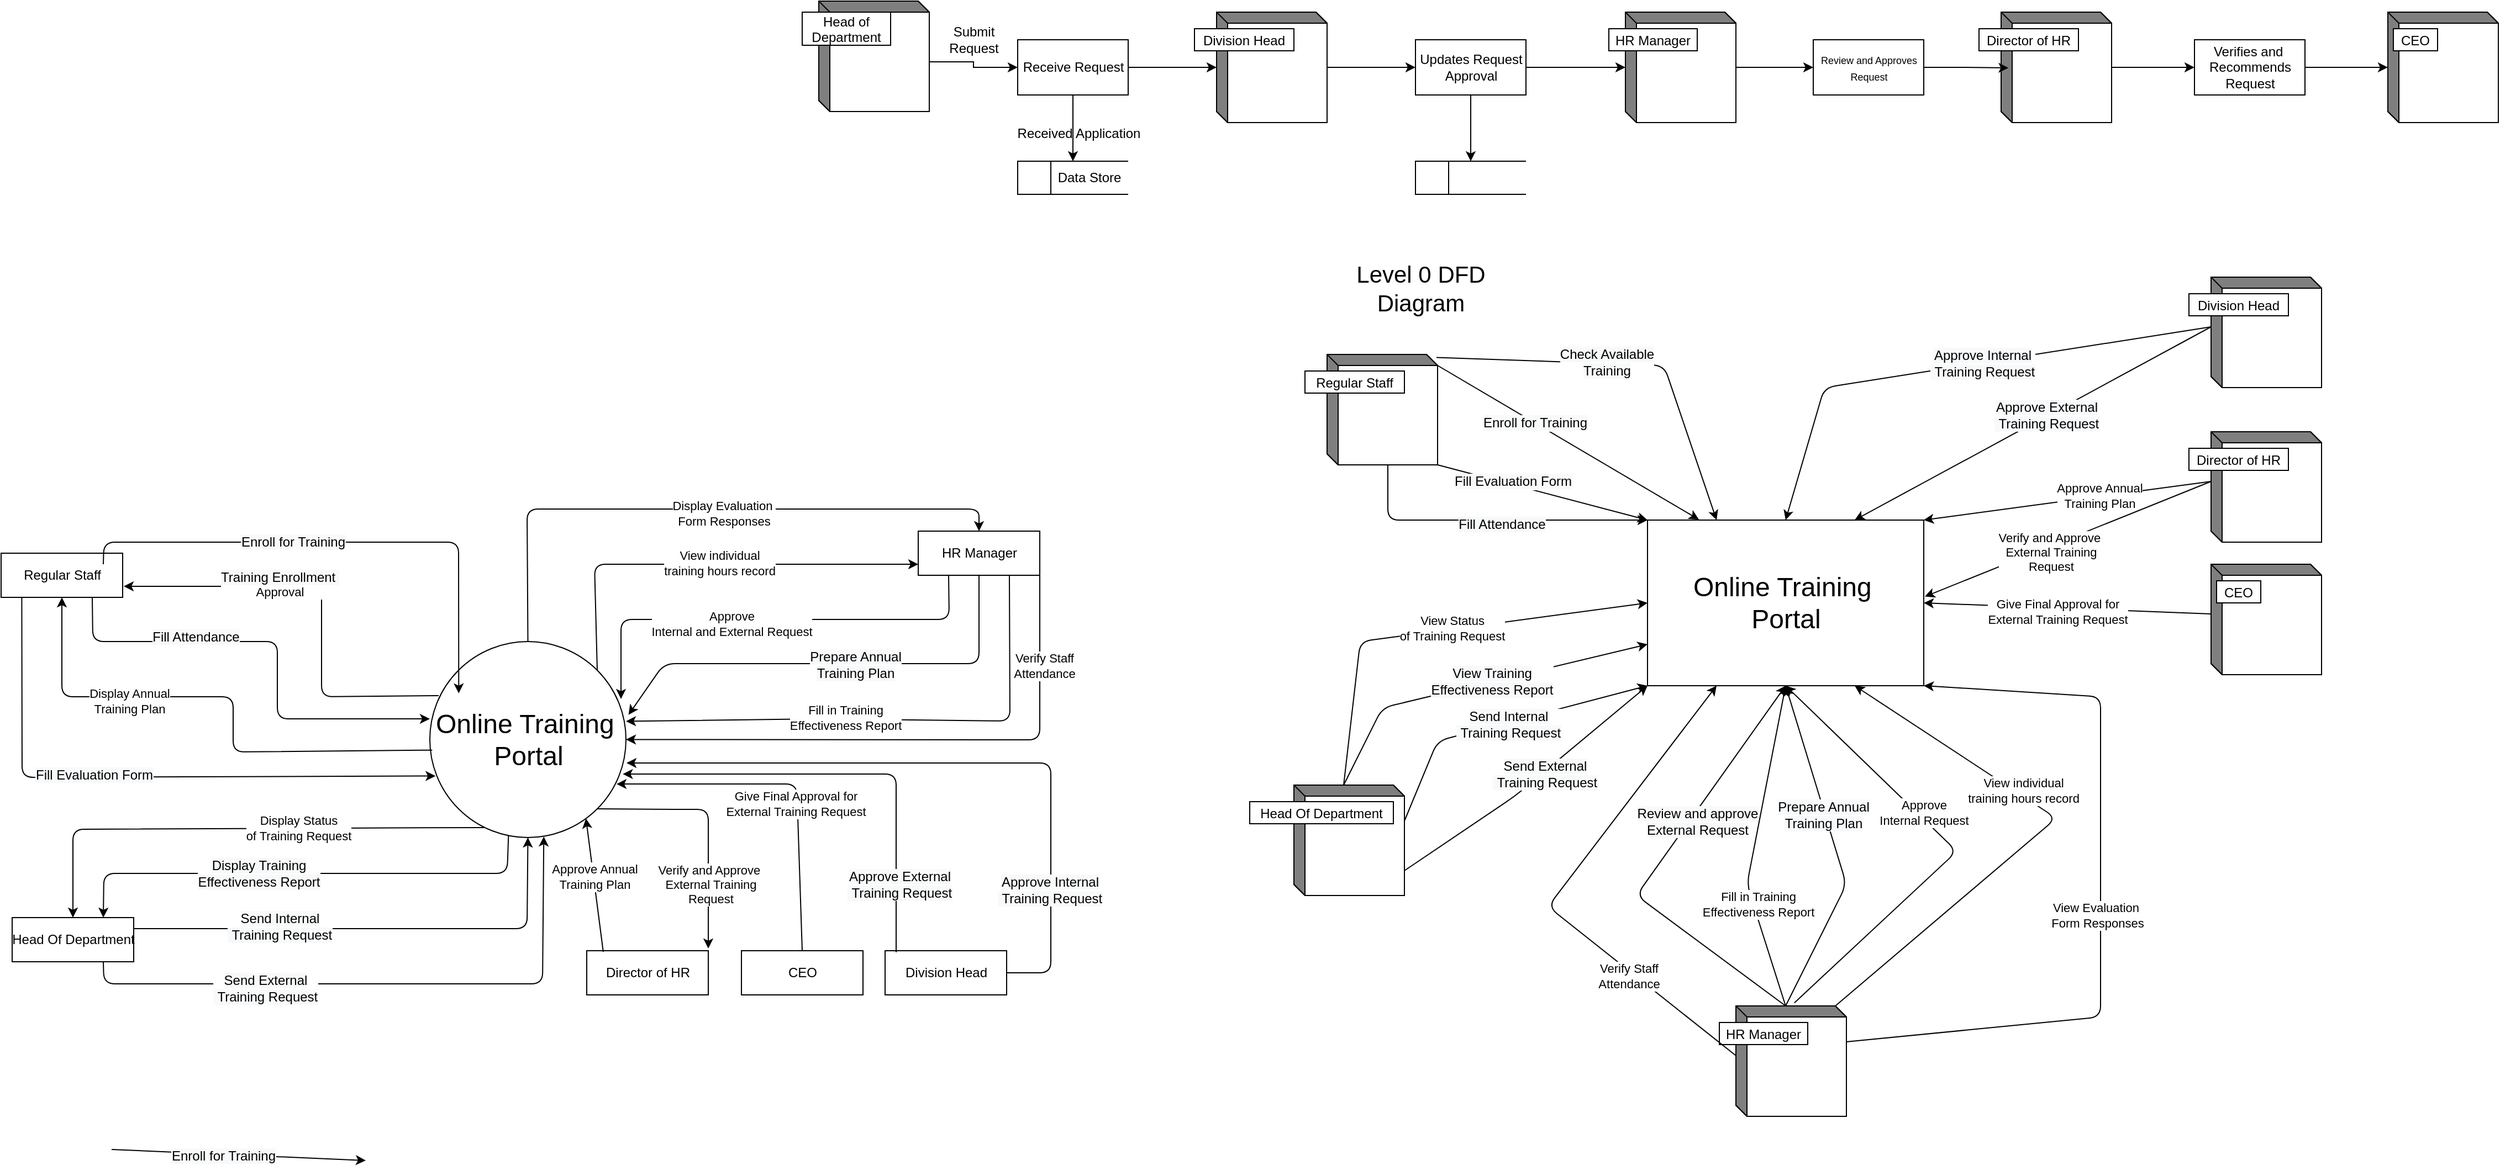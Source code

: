 <mxfile version="14.5.3" type="github">
  <diagram id="k6v7SNn6R5cbtLQKh57G" name="Page-1">
    <mxGraphModel dx="1663" dy="426" grid="1" gridSize="10" guides="1" tooltips="1" connect="1" arrows="1" fold="1" page="1" pageScale="1" pageWidth="850" pageHeight="1100" math="0" shadow="0">
      <root>
        <mxCell id="0" />
        <mxCell id="1" parent="0" />
        <mxCell id="owvocZtWML4od7lgdQ8R-1" value="" style="html=1;dashed=0;whitespace=wrap;shape=mxgraph.dfd.dataStoreID;align=left;spacingLeft=3;points=[[0,0],[0.5,0],[1,0],[0,0.5],[1,0.5],[0,1],[0.5,1],[1,1]];" parent="1" vertex="1">
          <mxGeometry x="110" y="415" width="100" height="30" as="geometry" />
        </mxCell>
        <mxCell id="owvocZtWML4od7lgdQ8R-15" style="edgeStyle=orthogonalEdgeStyle;rounded=0;orthogonalLoop=1;jettySize=auto;html=1;exitX=0;exitY=0;exitDx=100;exitDy=55;exitPerimeter=0;" parent="1" source="owvocZtWML4od7lgdQ8R-2" target="owvocZtWML4od7lgdQ8R-4" edge="1">
          <mxGeometry relative="1" as="geometry" />
        </mxCell>
        <mxCell id="owvocZtWML4od7lgdQ8R-2" value="" style="html=1;dashed=0;whitespace=wrap;shape=mxgraph.dfd.externalEntity" parent="1" vertex="1">
          <mxGeometry x="-70" y="270" width="100" height="100" as="geometry" />
        </mxCell>
        <mxCell id="owvocZtWML4od7lgdQ8R-3" value="Head of &#xa;Department" style="autosize=1;part=1;resizable=0;strokeColor=inherit;fillColor=inherit;gradientColor=inherit;" parent="owvocZtWML4od7lgdQ8R-2" vertex="1">
          <mxGeometry width="80" height="30" relative="1" as="geometry">
            <mxPoint x="-15" y="10" as="offset" />
          </mxGeometry>
        </mxCell>
        <mxCell id="owvocZtWML4od7lgdQ8R-16" style="edgeStyle=orthogonalEdgeStyle;rounded=0;orthogonalLoop=1;jettySize=auto;html=1;" parent="1" source="owvocZtWML4od7lgdQ8R-4" target="owvocZtWML4od7lgdQ8R-5" edge="1">
          <mxGeometry relative="1" as="geometry" />
        </mxCell>
        <mxCell id="owvocZtWML4od7lgdQ8R-27" style="edgeStyle=orthogonalEdgeStyle;rounded=0;orthogonalLoop=1;jettySize=auto;html=1;entryX=0.5;entryY=0;entryDx=0;entryDy=0;" parent="1" source="owvocZtWML4od7lgdQ8R-4" target="owvocZtWML4od7lgdQ8R-1" edge="1">
          <mxGeometry relative="1" as="geometry" />
        </mxCell>
        <mxCell id="owvocZtWML4od7lgdQ8R-4" value="Receive Request" style="html=1;dashed=0;whitespace=wrap;" parent="1" vertex="1">
          <mxGeometry x="110" y="305" width="100" height="50" as="geometry" />
        </mxCell>
        <mxCell id="owvocZtWML4od7lgdQ8R-18" style="edgeStyle=orthogonalEdgeStyle;rounded=0;orthogonalLoop=1;jettySize=auto;html=1;entryX=0;entryY=0.5;entryDx=0;entryDy=0;" parent="1" source="owvocZtWML4od7lgdQ8R-5" target="owvocZtWML4od7lgdQ8R-13" edge="1">
          <mxGeometry relative="1" as="geometry" />
        </mxCell>
        <mxCell id="owvocZtWML4od7lgdQ8R-5" value="" style="html=1;dashed=0;whitespace=wrap;shape=mxgraph.dfd.externalEntity" parent="1" vertex="1">
          <mxGeometry x="290" y="280" width="100" height="100" as="geometry" />
        </mxCell>
        <mxCell id="owvocZtWML4od7lgdQ8R-6" value="Division Head" style="autosize=1;part=1;resizable=0;strokeColor=inherit;fillColor=inherit;gradientColor=inherit;" parent="owvocZtWML4od7lgdQ8R-5" vertex="1">
          <mxGeometry width="90" height="20" relative="1" as="geometry">
            <mxPoint x="-20" y="15" as="offset" />
          </mxGeometry>
        </mxCell>
        <mxCell id="owvocZtWML4od7lgdQ8R-20" style="edgeStyle=orthogonalEdgeStyle;rounded=0;orthogonalLoop=1;jettySize=auto;html=1;entryX=0;entryY=0.5;entryDx=0;entryDy=0;" parent="1" source="owvocZtWML4od7lgdQ8R-7" target="owvocZtWML4od7lgdQ8R-14" edge="1">
          <mxGeometry relative="1" as="geometry" />
        </mxCell>
        <mxCell id="owvocZtWML4od7lgdQ8R-7" value="" style="html=1;dashed=0;whitespace=wrap;shape=mxgraph.dfd.externalEntity" parent="1" vertex="1">
          <mxGeometry x="660" y="280" width="100" height="100" as="geometry" />
        </mxCell>
        <mxCell id="owvocZtWML4od7lgdQ8R-8" value="HR Manager" style="autosize=1;part=1;resizable=0;strokeColor=inherit;fillColor=inherit;gradientColor=inherit;" parent="owvocZtWML4od7lgdQ8R-7" vertex="1">
          <mxGeometry width="80" height="20" relative="1" as="geometry">
            <mxPoint x="-15" y="15" as="offset" />
          </mxGeometry>
        </mxCell>
        <mxCell id="owvocZtWML4od7lgdQ8R-24" style="edgeStyle=orthogonalEdgeStyle;rounded=0;orthogonalLoop=1;jettySize=auto;html=1;entryX=0;entryY=0.5;entryDx=0;entryDy=0;" parent="1" source="owvocZtWML4od7lgdQ8R-9" target="owvocZtWML4od7lgdQ8R-23" edge="1">
          <mxGeometry relative="1" as="geometry" />
        </mxCell>
        <mxCell id="owvocZtWML4od7lgdQ8R-9" value="" style="html=1;dashed=0;whitespace=wrap;shape=mxgraph.dfd.externalEntity" parent="1" vertex="1">
          <mxGeometry x="1000" y="280" width="100" height="100" as="geometry" />
        </mxCell>
        <mxCell id="owvocZtWML4od7lgdQ8R-10" value="Director of HR" style="autosize=1;part=1;resizable=0;strokeColor=inherit;fillColor=inherit;gradientColor=inherit;" parent="owvocZtWML4od7lgdQ8R-9" vertex="1">
          <mxGeometry width="90" height="20" relative="1" as="geometry">
            <mxPoint x="-20" y="15" as="offset" />
          </mxGeometry>
        </mxCell>
        <mxCell id="owvocZtWML4od7lgdQ8R-11" value="" style="html=1;dashed=0;whitespace=wrap;shape=mxgraph.dfd.externalEntity" parent="1" vertex="1">
          <mxGeometry x="1350" y="280" width="100" height="100" as="geometry" />
        </mxCell>
        <mxCell id="owvocZtWML4od7lgdQ8R-12" value="CEO" style="autosize=1;part=1;resizable=0;strokeColor=inherit;fillColor=inherit;gradientColor=inherit;" parent="owvocZtWML4od7lgdQ8R-11" vertex="1">
          <mxGeometry width="40" height="20" relative="1" as="geometry">
            <mxPoint x="5" y="15" as="offset" />
          </mxGeometry>
        </mxCell>
        <mxCell id="owvocZtWML4od7lgdQ8R-19" style="edgeStyle=orthogonalEdgeStyle;rounded=0;orthogonalLoop=1;jettySize=auto;html=1;" parent="1" source="owvocZtWML4od7lgdQ8R-13" target="owvocZtWML4od7lgdQ8R-7" edge="1">
          <mxGeometry relative="1" as="geometry" />
        </mxCell>
        <mxCell id="owvocZtWML4od7lgdQ8R-29" style="edgeStyle=orthogonalEdgeStyle;rounded=0;orthogonalLoop=1;jettySize=auto;html=1;entryX=0.5;entryY=0;entryDx=0;entryDy=0;" parent="1" source="owvocZtWML4od7lgdQ8R-13" target="owvocZtWML4od7lgdQ8R-28" edge="1">
          <mxGeometry relative="1" as="geometry" />
        </mxCell>
        <mxCell id="owvocZtWML4od7lgdQ8R-13" value="Updates Request &lt;br&gt;Approval" style="html=1;dashed=0;whitespace=wrap;" parent="1" vertex="1">
          <mxGeometry x="470" y="305" width="100" height="50" as="geometry" />
        </mxCell>
        <mxCell id="owvocZtWML4od7lgdQ8R-21" style="edgeStyle=orthogonalEdgeStyle;rounded=0;orthogonalLoop=1;jettySize=auto;html=1;entryX=0.067;entryY=0.505;entryDx=0;entryDy=0;entryPerimeter=0;" parent="1" source="owvocZtWML4od7lgdQ8R-14" target="owvocZtWML4od7lgdQ8R-9" edge="1">
          <mxGeometry relative="1" as="geometry" />
        </mxCell>
        <mxCell id="owvocZtWML4od7lgdQ8R-14" value="&lt;font style=&quot;font-size: 9px&quot;&gt;Review and Approves&lt;br&gt;Request&lt;/font&gt;" style="html=1;dashed=0;whitespace=wrap;" parent="1" vertex="1">
          <mxGeometry x="830" y="305" width="100" height="50" as="geometry" />
        </mxCell>
        <mxCell id="owvocZtWML4od7lgdQ8R-17" value="Submit&lt;br&gt;Request" style="text;html=1;align=center;verticalAlign=middle;resizable=0;points=[];autosize=1;" parent="1" vertex="1">
          <mxGeometry x="40" y="290" width="60" height="30" as="geometry" />
        </mxCell>
        <mxCell id="owvocZtWML4od7lgdQ8R-25" style="edgeStyle=orthogonalEdgeStyle;rounded=0;orthogonalLoop=1;jettySize=auto;html=1;" parent="1" source="owvocZtWML4od7lgdQ8R-23" target="owvocZtWML4od7lgdQ8R-11" edge="1">
          <mxGeometry relative="1" as="geometry" />
        </mxCell>
        <mxCell id="owvocZtWML4od7lgdQ8R-23" value="Verifies and&amp;nbsp;&lt;br&gt;Recommends&lt;br&gt;Request" style="html=1;dashed=0;whitespace=wrap;" parent="1" vertex="1">
          <mxGeometry x="1175" y="305" width="100" height="50" as="geometry" />
        </mxCell>
        <mxCell id="owvocZtWML4od7lgdQ8R-26" value="Data Store" style="text;html=1;strokeColor=none;fillColor=none;align=center;verticalAlign=middle;whiteSpace=wrap;rounded=0;" parent="1" vertex="1">
          <mxGeometry x="140" y="420" width="70" height="20" as="geometry" />
        </mxCell>
        <mxCell id="owvocZtWML4od7lgdQ8R-28" value="" style="html=1;dashed=0;whitespace=wrap;shape=mxgraph.dfd.dataStoreID;align=left;spacingLeft=3;points=[[0,0],[0.5,0],[1,0],[0,0.5],[1,0.5],[0,1],[0.5,1],[1,1]];" parent="1" vertex="1">
          <mxGeometry x="470" y="415" width="100" height="30" as="geometry" />
        </mxCell>
        <mxCell id="owvocZtWML4od7lgdQ8R-30" value="Received Application" style="text;html=1;align=center;verticalAlign=middle;resizable=0;points=[];autosize=1;" parent="1" vertex="1">
          <mxGeometry x="100" y="380" width="130" height="20" as="geometry" />
        </mxCell>
        <mxCell id="owvocZtWML4od7lgdQ8R-31" value="" style="html=1;dashed=0;whitespace=wrap;shape=mxgraph.dfd.externalEntity" parent="1" vertex="1">
          <mxGeometry x="390" y="590" width="100" height="100" as="geometry" />
        </mxCell>
        <mxCell id="owvocZtWML4od7lgdQ8R-32" value="Regular Staff" style="autosize=1;part=1;resizable=0;strokeColor=inherit;fillColor=inherit;gradientColor=inherit;" parent="owvocZtWML4od7lgdQ8R-31" vertex="1">
          <mxGeometry width="90" height="20" relative="1" as="geometry">
            <mxPoint x="-20" y="15" as="offset" />
          </mxGeometry>
        </mxCell>
        <mxCell id="owvocZtWML4od7lgdQ8R-33" value="&lt;font style=&quot;font-size: 24px&quot;&gt;Online Training&amp;nbsp;&lt;br&gt;Portal&lt;/font&gt;" style="html=1;dashed=0;whitespace=wrap;" parent="1" vertex="1">
          <mxGeometry x="680" y="740" width="250" height="150" as="geometry" />
        </mxCell>
        <mxCell id="owvocZtWML4od7lgdQ8R-34" value="" style="html=1;dashed=0;whitespace=wrap;shape=mxgraph.dfd.externalEntity" parent="1" vertex="1">
          <mxGeometry x="760" y="1180" width="100" height="100" as="geometry" />
        </mxCell>
        <mxCell id="owvocZtWML4od7lgdQ8R-35" value="HR Manager" style="autosize=1;part=1;resizable=0;strokeColor=inherit;fillColor=inherit;gradientColor=inherit;" parent="owvocZtWML4od7lgdQ8R-34" vertex="1">
          <mxGeometry width="80" height="20" relative="1" as="geometry">
            <mxPoint x="-15" y="15" as="offset" />
          </mxGeometry>
        </mxCell>
        <mxCell id="owvocZtWML4od7lgdQ8R-36" value="" style="html=1;dashed=0;whitespace=wrap;shape=mxgraph.dfd.externalEntity" parent="1" vertex="1">
          <mxGeometry x="360" y="980" width="100" height="100" as="geometry" />
        </mxCell>
        <mxCell id="owvocZtWML4od7lgdQ8R-37" value="Head Of Department" style="autosize=1;part=1;resizable=0;strokeColor=inherit;fillColor=inherit;gradientColor=inherit;" parent="owvocZtWML4od7lgdQ8R-36" vertex="1">
          <mxGeometry width="130" height="20" relative="1" as="geometry">
            <mxPoint x="-40" y="15" as="offset" />
          </mxGeometry>
        </mxCell>
        <mxCell id="owvocZtWML4od7lgdQ8R-38" value="" style="html=1;dashed=0;whitespace=wrap;shape=mxgraph.dfd.externalEntity" parent="1" vertex="1">
          <mxGeometry x="1190" y="520" width="100" height="100" as="geometry" />
        </mxCell>
        <mxCell id="owvocZtWML4od7lgdQ8R-39" value="Division Head" style="autosize=1;part=1;resizable=0;strokeColor=inherit;fillColor=inherit;gradientColor=inherit;" parent="owvocZtWML4od7lgdQ8R-38" vertex="1">
          <mxGeometry width="90" height="20" relative="1" as="geometry">
            <mxPoint x="-20" y="15" as="offset" />
          </mxGeometry>
        </mxCell>
        <mxCell id="owvocZtWML4od7lgdQ8R-41" value="" style="html=1;dashed=0;whitespace=wrap;shape=mxgraph.dfd.externalEntity" parent="1" vertex="1">
          <mxGeometry x="1190" y="660" width="100" height="100" as="geometry" />
        </mxCell>
        <mxCell id="owvocZtWML4od7lgdQ8R-42" value="Director of HR" style="autosize=1;part=1;resizable=0;strokeColor=inherit;fillColor=inherit;gradientColor=inherit;" parent="owvocZtWML4od7lgdQ8R-41" vertex="1">
          <mxGeometry width="90" height="20" relative="1" as="geometry">
            <mxPoint x="-20" y="15" as="offset" />
          </mxGeometry>
        </mxCell>
        <mxCell id="owvocZtWML4od7lgdQ8R-43" value="" style="html=1;dashed=0;whitespace=wrap;shape=mxgraph.dfd.externalEntity" parent="1" vertex="1">
          <mxGeometry x="1190" y="780" width="100" height="100" as="geometry" />
        </mxCell>
        <mxCell id="owvocZtWML4od7lgdQ8R-44" value="CEO" style="autosize=1;part=1;resizable=0;strokeColor=inherit;fillColor=inherit;gradientColor=inherit;" parent="owvocZtWML4od7lgdQ8R-43" vertex="1">
          <mxGeometry width="40" height="20" relative="1" as="geometry">
            <mxPoint x="5" y="15" as="offset" />
          </mxGeometry>
        </mxCell>
        <mxCell id="owvocZtWML4od7lgdQ8R-48" value="" style="endArrow=classic;html=1;exitX=0;exitY=0;exitDx=100;exitDy=10;exitPerimeter=0;entryX=0.186;entryY=-0.003;entryDx=0;entryDy=0;entryPerimeter=0;" parent="1" source="owvocZtWML4od7lgdQ8R-31" target="owvocZtWML4od7lgdQ8R-33" edge="1">
          <mxGeometry width="50" height="50" relative="1" as="geometry">
            <mxPoint x="590" y="710" as="sourcePoint" />
            <mxPoint x="640" y="660" as="targetPoint" />
          </mxGeometry>
        </mxCell>
        <mxCell id="owvocZtWML4od7lgdQ8R-118" value="&lt;span style=&quot;font-size: 12px ; background-color: rgb(248 , 249 , 250)&quot;&gt;Enroll for Training&lt;/span&gt;" style="edgeLabel;html=1;align=center;verticalAlign=middle;resizable=0;points=[];" parent="owvocZtWML4od7lgdQ8R-48" vertex="1" connectable="0">
          <mxGeometry x="-0.256" relative="1" as="geometry">
            <mxPoint as="offset" />
          </mxGeometry>
        </mxCell>
        <mxCell id="owvocZtWML4od7lgdQ8R-49" value="" style="endArrow=classic;html=1;entryX=0;entryY=0;entryDx=0;entryDy=0;exitX=1;exitY=1;exitDx=0;exitDy=0;exitPerimeter=0;" parent="1" source="owvocZtWML4od7lgdQ8R-31" target="owvocZtWML4od7lgdQ8R-33" edge="1">
          <mxGeometry width="50" height="50" relative="1" as="geometry">
            <mxPoint x="490" y="680" as="sourcePoint" />
            <mxPoint x="610" y="800" as="targetPoint" />
          </mxGeometry>
        </mxCell>
        <mxCell id="owvocZtWML4od7lgdQ8R-119" value="&lt;span style=&quot;font-size: 12px ; background-color: rgb(248 , 249 , 250)&quot;&gt;Fill Evaluation Form&lt;/span&gt;" style="edgeLabel;html=1;align=center;verticalAlign=middle;resizable=0;points=[];" parent="owvocZtWML4od7lgdQ8R-49" vertex="1" connectable="0">
          <mxGeometry x="-0.292" y="3" relative="1" as="geometry">
            <mxPoint as="offset" />
          </mxGeometry>
        </mxCell>
        <mxCell id="owvocZtWML4od7lgdQ8R-50" value="" style="endArrow=classic;html=1;exitX=0.99;exitY=0.027;exitDx=0;exitDy=0;exitPerimeter=0;entryX=0.25;entryY=0;entryDx=0;entryDy=0;" parent="1" source="owvocZtWML4od7lgdQ8R-31" target="owvocZtWML4od7lgdQ8R-33" edge="1">
          <mxGeometry width="50" height="50" relative="1" as="geometry">
            <mxPoint x="730" y="670" as="sourcePoint" />
            <mxPoint x="780" y="620" as="targetPoint" />
            <Array as="points">
              <mxPoint x="695" y="600" />
            </Array>
          </mxGeometry>
        </mxCell>
        <mxCell id="owvocZtWML4od7lgdQ8R-117" value="&lt;span style=&quot;font-size: 12px ; background-color: rgb(248 , 249 , 250)&quot;&gt;Check Available &lt;br&gt;Training&lt;/span&gt;" style="edgeLabel;html=1;align=center;verticalAlign=middle;resizable=0;points=[];" parent="owvocZtWML4od7lgdQ8R-50" vertex="1" connectable="0">
          <mxGeometry x="-0.13" y="1" relative="1" as="geometry">
            <mxPoint as="offset" />
          </mxGeometry>
        </mxCell>
        <mxCell id="owvocZtWML4od7lgdQ8R-56" value="" style="endArrow=classic;html=1;exitX=0;exitY=0;exitDx=55;exitDy=100;exitPerimeter=0;entryX=0;entryY=0;entryDx=0;entryDy=0;" parent="1" source="owvocZtWML4od7lgdQ8R-31" target="owvocZtWML4od7lgdQ8R-33" edge="1">
          <mxGeometry width="50" height="50" relative="1" as="geometry">
            <mxPoint x="530" y="770" as="sourcePoint" />
            <mxPoint x="580" y="720" as="targetPoint" />
            <Array as="points">
              <mxPoint x="445" y="740" />
            </Array>
          </mxGeometry>
        </mxCell>
        <mxCell id="owvocZtWML4od7lgdQ8R-120" value="&lt;span style=&quot;font-size: 12px ; background-color: rgb(248 , 249 , 250)&quot;&gt;Fill Attendance&lt;/span&gt;" style="edgeLabel;html=1;align=center;verticalAlign=middle;resizable=0;points=[];" parent="owvocZtWML4od7lgdQ8R-56" vertex="1" connectable="0">
          <mxGeometry x="0.074" y="-4" relative="1" as="geometry">
            <mxPoint as="offset" />
          </mxGeometry>
        </mxCell>
        <mxCell id="owvocZtWML4od7lgdQ8R-63" value="" style="endArrow=classic;html=1;exitX=0;exitY=0;exitDx=100;exitDy=32.5;exitPerimeter=0;entryX=0;entryY=1;entryDx=0;entryDy=0;" parent="1" source="owvocZtWML4od7lgdQ8R-36" target="owvocZtWML4od7lgdQ8R-33" edge="1">
          <mxGeometry width="50" height="50" relative="1" as="geometry">
            <mxPoint x="510" y="850" as="sourcePoint" />
            <mxPoint x="560" y="800" as="targetPoint" />
            <Array as="points">
              <mxPoint x="490" y="940" />
            </Array>
          </mxGeometry>
        </mxCell>
        <mxCell id="owvocZtWML4od7lgdQ8R-113" value="&lt;font style=&quot;font-size: 12px&quot;&gt;&lt;span style=&quot;background-color: rgb(248 , 249 , 250)&quot;&gt;Send Internal&lt;/span&gt;&lt;br style=&quot;background-color: rgb(248 , 249 , 250)&quot;&gt;&lt;span style=&quot;background-color: rgb(248 , 249 , 250)&quot;&gt;&amp;nbsp;Training Request&lt;/span&gt;&lt;/font&gt;" style="edgeLabel;html=1;align=center;verticalAlign=middle;resizable=0;points=[];" parent="owvocZtWML4od7lgdQ8R-63" vertex="1" connectable="0">
          <mxGeometry x="0.045" y="-1" relative="1" as="geometry">
            <mxPoint x="1" as="offset" />
          </mxGeometry>
        </mxCell>
        <mxCell id="owvocZtWML4od7lgdQ8R-64" value="" style="endArrow=classic;html=1;exitX=0;exitY=0;exitDx=100;exitDy=77.5;exitPerimeter=0;entryX=0;entryY=1;entryDx=0;entryDy=0;" parent="1" source="owvocZtWML4od7lgdQ8R-36" target="owvocZtWML4od7lgdQ8R-33" edge="1">
          <mxGeometry width="50" height="50" relative="1" as="geometry">
            <mxPoint x="550" y="910" as="sourcePoint" />
            <mxPoint x="600" y="860" as="targetPoint" />
            <Array as="points">
              <mxPoint x="560" y="990" />
            </Array>
          </mxGeometry>
        </mxCell>
        <mxCell id="owvocZtWML4od7lgdQ8R-114" value="&lt;span style=&quot;font-size: 12px ; background-color: rgb(248 , 249 , 250)&quot;&gt;Send External&lt;/span&gt;&lt;br style=&quot;font-size: 12px ; background-color: rgb(248 , 249 , 250)&quot;&gt;&lt;span style=&quot;font-size: 12px ; background-color: rgb(248 , 249 , 250)&quot;&gt;&amp;nbsp;Training Request&lt;/span&gt;" style="edgeLabel;html=1;align=center;verticalAlign=middle;resizable=0;points=[];" parent="owvocZtWML4od7lgdQ8R-64" vertex="1" connectable="0">
          <mxGeometry x="0.118" y="-1" relative="1" as="geometry">
            <mxPoint y="1" as="offset" />
          </mxGeometry>
        </mxCell>
        <mxCell id="owvocZtWML4od7lgdQ8R-70" value="" style="endArrow=classic;html=1;entryX=1;entryY=0.5;entryDx=0;entryDy=0;exitX=0;exitY=0;exitDx=0;exitDy=45;exitPerimeter=0;" parent="1" source="owvocZtWML4od7lgdQ8R-43" target="owvocZtWML4od7lgdQ8R-33" edge="1">
          <mxGeometry width="50" height="50" relative="1" as="geometry">
            <mxPoint x="1070" y="1060" as="sourcePoint" />
            <mxPoint x="1120" y="1010" as="targetPoint" />
          </mxGeometry>
        </mxCell>
        <mxCell id="owvocZtWML4od7lgdQ8R-84" value="Give Final Approval for &lt;br&gt;External Training Request" style="edgeLabel;html=1;align=center;verticalAlign=middle;resizable=0;points=[];" parent="owvocZtWML4od7lgdQ8R-70" vertex="1" connectable="0">
          <mxGeometry x="0.073" y="3" relative="1" as="geometry">
            <mxPoint as="offset" />
          </mxGeometry>
        </mxCell>
        <mxCell id="owvocZtWML4od7lgdQ8R-85" value="" style="endArrow=classic;html=1;entryX=1;entryY=0;entryDx=0;entryDy=0;exitX=0;exitY=0;exitDx=0;exitDy=45;exitPerimeter=0;" parent="1" source="owvocZtWML4od7lgdQ8R-41" target="owvocZtWML4od7lgdQ8R-33" edge="1">
          <mxGeometry width="50" height="50" relative="1" as="geometry">
            <mxPoint x="1090" y="860" as="sourcePoint" />
            <mxPoint x="1140" y="810" as="targetPoint" />
          </mxGeometry>
        </mxCell>
        <mxCell id="owvocZtWML4od7lgdQ8R-88" value="Approve Annual &lt;br&gt;Training Plan" style="edgeLabel;html=1;align=center;verticalAlign=middle;resizable=0;points=[];" parent="owvocZtWML4od7lgdQ8R-85" vertex="1" connectable="0">
          <mxGeometry x="-0.224" y="-1" relative="1" as="geometry">
            <mxPoint as="offset" />
          </mxGeometry>
        </mxCell>
        <mxCell id="owvocZtWML4od7lgdQ8R-92" value="" style="endArrow=classic;html=1;entryX=1.004;entryY=0.462;entryDx=0;entryDy=0;exitX=0;exitY=0;exitDx=0;exitDy=45;exitPerimeter=0;entryPerimeter=0;" parent="1" source="owvocZtWML4od7lgdQ8R-41" target="owvocZtWML4od7lgdQ8R-33" edge="1">
          <mxGeometry width="50" height="50" relative="1" as="geometry">
            <mxPoint x="1080" y="895" as="sourcePoint" />
            <mxPoint x="1130" y="845" as="targetPoint" />
          </mxGeometry>
        </mxCell>
        <mxCell id="owvocZtWML4od7lgdQ8R-93" value="Verify and Approve&amp;nbsp;&lt;br&gt;External Training&lt;br&gt;Request" style="edgeLabel;html=1;align=center;verticalAlign=middle;resizable=0;points=[];" parent="owvocZtWML4od7lgdQ8R-92" vertex="1" connectable="0">
          <mxGeometry x="0.125" y="5" relative="1" as="geometry">
            <mxPoint x="-1" as="offset" />
          </mxGeometry>
        </mxCell>
        <mxCell id="owvocZtWML4od7lgdQ8R-94" value="" style="endArrow=classic;html=1;entryX=0.75;entryY=1;entryDx=0;entryDy=0;exitX=0;exitY=0;exitDx=90;exitDy=0;exitPerimeter=0;" parent="1" source="owvocZtWML4od7lgdQ8R-34" target="owvocZtWML4od7lgdQ8R-33" edge="1">
          <mxGeometry width="50" height="50" relative="1" as="geometry">
            <mxPoint x="1079" y="1392.857" as="sourcePoint" />
            <mxPoint x="1130" y="1080" as="targetPoint" />
            <Array as="points">
              <mxPoint x="1050" y="1010" />
            </Array>
          </mxGeometry>
        </mxCell>
        <mxCell id="owvocZtWML4od7lgdQ8R-95" value="View individual &lt;br&gt;training hours record" style="edgeLabel;html=1;align=center;verticalAlign=middle;resizable=0;points=[];" parent="owvocZtWML4od7lgdQ8R-94" vertex="1" connectable="0">
          <mxGeometry x="0.253" y="-4" relative="1" as="geometry">
            <mxPoint as="offset" />
          </mxGeometry>
        </mxCell>
        <mxCell id="owvocZtWML4od7lgdQ8R-97" value="" style="endArrow=classic;html=1;exitX=0;exitY=0;exitDx=45;exitDy=0;exitPerimeter=0;entryX=0.5;entryY=1;entryDx=0;entryDy=0;" parent="1" source="owvocZtWML4od7lgdQ8R-34" target="owvocZtWML4od7lgdQ8R-33" edge="1">
          <mxGeometry width="50" height="50" relative="1" as="geometry">
            <mxPoint x="290" y="1200" as="sourcePoint" />
            <mxPoint x="341" y="980" as="targetPoint" />
            <Array as="points">
              <mxPoint x="670" y="1080" />
            </Array>
          </mxGeometry>
        </mxCell>
        <mxCell id="owvocZtWML4od7lgdQ8R-98" value="&lt;span style=&quot;font-size: 12px ; background-color: rgb(248 , 249 , 250)&quot;&gt;Review and approve &lt;br&gt;External Request&lt;/span&gt;" style="edgeLabel;html=1;align=center;verticalAlign=middle;resizable=0;points=[];" parent="owvocZtWML4od7lgdQ8R-97" vertex="1" connectable="0">
          <mxGeometry x="0.27" y="-6" relative="1" as="geometry">
            <mxPoint as="offset" />
          </mxGeometry>
        </mxCell>
        <mxCell id="owvocZtWML4od7lgdQ8R-99" value="" style="endArrow=classic;html=1;exitX=0.529;exitY=-0.028;exitDx=0;exitDy=0;exitPerimeter=0;entryX=0.5;entryY=1;entryDx=0;entryDy=0;" parent="1" source="owvocZtWML4od7lgdQ8R-34" target="owvocZtWML4od7lgdQ8R-33" edge="1">
          <mxGeometry width="50" height="50" relative="1" as="geometry">
            <mxPoint x="700" y="1140" as="sourcePoint" />
            <mxPoint x="751" y="970" as="targetPoint" />
            <Array as="points">
              <mxPoint x="960" y="1040" />
            </Array>
          </mxGeometry>
        </mxCell>
        <mxCell id="owvocZtWML4od7lgdQ8R-100" value="Approve &lt;br&gt;Internal Request" style="edgeLabel;html=1;align=center;verticalAlign=middle;resizable=0;points=[];" parent="owvocZtWML4od7lgdQ8R-99" vertex="1" connectable="0">
          <mxGeometry x="0.187" y="-4" relative="1" as="geometry">
            <mxPoint as="offset" />
          </mxGeometry>
        </mxCell>
        <mxCell id="owvocZtWML4od7lgdQ8R-101" value="" style="endArrow=classic;html=1;exitX=0;exitY=0;exitDx=45;exitDy=0;exitPerimeter=0;entryX=0.5;entryY=1;entryDx=0;entryDy=0;" parent="1" source="owvocZtWML4od7lgdQ8R-34" target="owvocZtWML4od7lgdQ8R-33" edge="1">
          <mxGeometry width="50" height="50" relative="1" as="geometry">
            <mxPoint x="550" y="1150" as="sourcePoint" />
            <mxPoint x="610" y="970" as="targetPoint" />
            <Array as="points">
              <mxPoint x="860" y="1070" />
            </Array>
          </mxGeometry>
        </mxCell>
        <mxCell id="owvocZtWML4od7lgdQ8R-102" value="&lt;span style=&quot;font-size: 12px ; background-color: rgb(248 , 249 , 250)&quot;&gt;Prepare Annual &lt;br&gt;Training Plan&lt;/span&gt;" style="edgeLabel;html=1;align=center;verticalAlign=middle;resizable=0;points=[];" parent="owvocZtWML4od7lgdQ8R-101" vertex="1" connectable="0">
          <mxGeometry x="0.223" y="2" relative="1" as="geometry">
            <mxPoint y="1" as="offset" />
          </mxGeometry>
        </mxCell>
        <mxCell id="owvocZtWML4od7lgdQ8R-103" value="" style="endArrow=classic;html=1;exitX=0;exitY=0;exitDx=45;exitDy=0;exitPerimeter=0;entryX=0.5;entryY=1;entryDx=0;entryDy=0;" parent="1" source="owvocZtWML4od7lgdQ8R-34" target="owvocZtWML4od7lgdQ8R-33" edge="1">
          <mxGeometry width="50" height="50" relative="1" as="geometry">
            <mxPoint x="490" y="1060" as="sourcePoint" />
            <mxPoint x="420" y="950" as="targetPoint" />
            <Array as="points">
              <mxPoint x="770" y="1070" />
            </Array>
          </mxGeometry>
        </mxCell>
        <mxCell id="owvocZtWML4od7lgdQ8R-105" value="Fill in Training &lt;br&gt;Effectiveness Report" style="edgeLabel;html=1;align=center;verticalAlign=middle;resizable=0;points=[];" parent="owvocZtWML4od7lgdQ8R-103" vertex="1" connectable="0">
          <mxGeometry x="-0.361" y="-5" relative="1" as="geometry">
            <mxPoint x="-1" as="offset" />
          </mxGeometry>
        </mxCell>
        <mxCell id="owvocZtWML4od7lgdQ8R-106" value="" style="endArrow=classic;html=1;exitX=0;exitY=0;exitDx=0;exitDy=45;exitPerimeter=0;entryX=0.75;entryY=0;entryDx=0;entryDy=0;" parent="1" source="owvocZtWML4od7lgdQ8R-38" target="owvocZtWML4od7lgdQ8R-33" edge="1">
          <mxGeometry width="50" height="50" relative="1" as="geometry">
            <mxPoint x="1050" y="680" as="sourcePoint" />
            <mxPoint x="1100" y="630" as="targetPoint" />
          </mxGeometry>
        </mxCell>
        <mxCell id="owvocZtWML4od7lgdQ8R-108" value="&lt;span style=&quot;font-size: 12px ; background-color: rgb(248 , 249 , 250)&quot;&gt;Approve&amp;nbsp;External&lt;/span&gt;&lt;br style=&quot;font-size: 12px ; background-color: rgb(248 , 249 , 250)&quot;&gt;&lt;span style=&quot;font-size: 12px ; background-color: rgb(248 , 249 , 250)&quot;&gt;&amp;nbsp;Training Request&lt;/span&gt;" style="edgeLabel;html=1;align=center;verticalAlign=middle;resizable=0;points=[];" parent="owvocZtWML4od7lgdQ8R-106" vertex="1" connectable="0">
          <mxGeometry x="-0.079" y="-1" relative="1" as="geometry">
            <mxPoint as="offset" />
          </mxGeometry>
        </mxCell>
        <mxCell id="owvocZtWML4od7lgdQ8R-109" value="" style="endArrow=classic;html=1;exitX=0;exitY=0;exitDx=0;exitDy=45;exitPerimeter=0;entryX=0.5;entryY=0;entryDx=0;entryDy=0;" parent="1" source="owvocZtWML4od7lgdQ8R-38" target="owvocZtWML4od7lgdQ8R-33" edge="1">
          <mxGeometry width="50" height="50" relative="1" as="geometry">
            <mxPoint x="1020" y="650" as="sourcePoint" />
            <mxPoint x="1070" y="600" as="targetPoint" />
            <Array as="points">
              <mxPoint x="840" y="620" />
            </Array>
          </mxGeometry>
        </mxCell>
        <mxCell id="owvocZtWML4od7lgdQ8R-110" value="&lt;span style=&quot;font-size: 12px ; background-color: rgb(248 , 249 , 250)&quot;&gt;Approve&amp;nbsp;Internal&lt;/span&gt;&lt;br style=&quot;font-size: 12px ; background-color: rgb(248 , 249 , 250)&quot;&gt;&lt;span style=&quot;font-size: 12px ; background-color: rgb(248 , 249 , 250)&quot;&gt;&amp;nbsp;Training Request&lt;/span&gt;" style="edgeLabel;html=1;align=center;verticalAlign=middle;resizable=0;points=[];" parent="owvocZtWML4od7lgdQ8R-109" vertex="1" connectable="0">
          <mxGeometry x="-0.125" relative="1" as="geometry">
            <mxPoint as="offset" />
          </mxGeometry>
        </mxCell>
        <mxCell id="owvocZtWML4od7lgdQ8R-111" value="" style="endArrow=classic;html=1;entryX=0;entryY=0.75;entryDx=0;entryDy=0;exitX=0;exitY=0;exitDx=45;exitDy=0;exitPerimeter=0;" parent="1" source="owvocZtWML4od7lgdQ8R-36" target="owvocZtWML4od7lgdQ8R-33" edge="1">
          <mxGeometry width="50" height="50" relative="1" as="geometry">
            <mxPoint x="320" y="1010" as="sourcePoint" />
            <mxPoint x="370" y="810" as="targetPoint" />
            <Array as="points">
              <mxPoint x="440" y="910" />
            </Array>
          </mxGeometry>
        </mxCell>
        <mxCell id="owvocZtWML4od7lgdQ8R-112" value="&lt;span style=&quot;font-size: 12px ; background-color: rgb(248 , 249 , 250)&quot;&gt;View Training &lt;br&gt;Effectiveness Report&lt;/span&gt;" style="edgeLabel;html=1;align=center;verticalAlign=middle;resizable=0;points=[];" parent="owvocZtWML4od7lgdQ8R-111" vertex="1" connectable="0">
          <mxGeometry x="0.108" y="1" relative="1" as="geometry">
            <mxPoint as="offset" />
          </mxGeometry>
        </mxCell>
        <mxCell id="owvocZtWML4od7lgdQ8R-115" value="" style="endArrow=classic;html=1;exitX=0;exitY=0;exitDx=45;exitDy=0;exitPerimeter=0;entryX=0;entryY=0.5;entryDx=0;entryDy=0;" parent="1" source="owvocZtWML4od7lgdQ8R-36" target="owvocZtWML4od7lgdQ8R-33" edge="1">
          <mxGeometry width="50" height="50" relative="1" as="geometry">
            <mxPoint x="385" y="910" as="sourcePoint" />
            <mxPoint x="435" y="860" as="targetPoint" />
            <Array as="points">
              <mxPoint x="420" y="850" />
            </Array>
          </mxGeometry>
        </mxCell>
        <mxCell id="owvocZtWML4od7lgdQ8R-116" value="View Status&lt;br&gt;of Training Request" style="edgeLabel;html=1;align=center;verticalAlign=middle;resizable=0;points=[];" parent="owvocZtWML4od7lgdQ8R-115" vertex="1" connectable="0">
          <mxGeometry x="0.092" y="1" relative="1" as="geometry">
            <mxPoint as="offset" />
          </mxGeometry>
        </mxCell>
        <mxCell id="owvocZtWML4od7lgdQ8R-122" value="" style="endArrow=classic;html=1;exitX=0;exitY=0;exitDx=100;exitDy=32.5;exitPerimeter=0;entryX=1;entryY=1;entryDx=0;entryDy=0;" parent="1" source="owvocZtWML4od7lgdQ8R-34" target="owvocZtWML4od7lgdQ8R-33" edge="1">
          <mxGeometry width="50" height="50" relative="1" as="geometry">
            <mxPoint x="960" y="1200" as="sourcePoint" />
            <mxPoint x="1010" y="1150" as="targetPoint" />
            <Array as="points">
              <mxPoint x="1090" y="1190" />
              <mxPoint x="1090" y="900" />
            </Array>
          </mxGeometry>
        </mxCell>
        <mxCell id="owvocZtWML4od7lgdQ8R-123" value="View Evaluation&amp;nbsp;&lt;br&gt;Form Responses" style="edgeLabel;html=1;align=center;verticalAlign=middle;resizable=0;points=[];" parent="owvocZtWML4od7lgdQ8R-122" vertex="1" connectable="0">
          <mxGeometry x="-0.052" y="3" relative="1" as="geometry">
            <mxPoint as="offset" />
          </mxGeometry>
        </mxCell>
        <mxCell id="owvocZtWML4od7lgdQ8R-124" value="" style="endArrow=classic;html=1;entryX=0.25;entryY=1;entryDx=0;entryDy=0;exitX=0;exitY=0;exitDx=0;exitDy=45;exitPerimeter=0;" parent="1" source="owvocZtWML4od7lgdQ8R-34" target="owvocZtWML4od7lgdQ8R-33" edge="1">
          <mxGeometry width="50" height="50" relative="1" as="geometry">
            <mxPoint x="630" y="1220" as="sourcePoint" />
            <mxPoint x="680" y="1170" as="targetPoint" />
            <Array as="points">
              <mxPoint x="590" y="1090" />
            </Array>
          </mxGeometry>
        </mxCell>
        <mxCell id="owvocZtWML4od7lgdQ8R-125" value="Verify Staff&lt;br&gt;Attendance" style="edgeLabel;html=1;align=center;verticalAlign=middle;resizable=0;points=[];" parent="owvocZtWML4od7lgdQ8R-124" vertex="1" connectable="0">
          <mxGeometry x="-0.481" y="4" relative="1" as="geometry">
            <mxPoint as="offset" />
          </mxGeometry>
        </mxCell>
        <mxCell id="owvocZtWML4od7lgdQ8R-126" value="&lt;font style=&quot;font-size: 21px&quot;&gt;Level 0 DFD Diagram&lt;/font&gt;" style="text;html=1;strokeColor=none;fillColor=none;align=center;verticalAlign=middle;whiteSpace=wrap;rounded=0;" parent="1" vertex="1">
          <mxGeometry x="400" y="520" width="150" height="20" as="geometry" />
        </mxCell>
        <mxCell id="U9ONSfMutXBNtMthiVRR-1" value="Regular Staff" style="html=1;dashed=0;whitespace=wrap;" vertex="1" parent="1">
          <mxGeometry x="-810" y="770" width="110" height="40" as="geometry" />
        </mxCell>
        <mxCell id="U9ONSfMutXBNtMthiVRR-4" value="&lt;span style=&quot;font-size: 24px&quot;&gt;Online Training&amp;nbsp;&lt;/span&gt;&lt;br style=&quot;font-size: 24px&quot;&gt;&lt;span style=&quot;font-size: 24px&quot;&gt;Portal&lt;/span&gt;" style="shape=ellipse;html=1;dashed=0;whitespace=wrap;aspect=fixed;perimeter=ellipsePerimeter;" vertex="1" parent="1">
          <mxGeometry x="-422" y="850" width="177.5" height="177.5" as="geometry" />
        </mxCell>
        <mxCell id="U9ONSfMutXBNtMthiVRR-6" value="" style="endArrow=classic;html=1;exitX=0.045;exitY=0.276;exitDx=0;exitDy=0;exitPerimeter=0;" edge="1" parent="1" source="U9ONSfMutXBNtMthiVRR-4">
          <mxGeometry width="50" height="50" relative="1" as="geometry">
            <mxPoint x="-620" y="990" as="sourcePoint" />
            <mxPoint x="-699" y="800" as="targetPoint" />
            <Array as="points">
              <mxPoint x="-520" y="900" />
              <mxPoint x="-520" y="800" />
            </Array>
          </mxGeometry>
        </mxCell>
        <mxCell id="U9ONSfMutXBNtMthiVRR-8" value="&lt;span style=&quot;font-size: 12px ; background-color: rgb(248 , 249 , 250)&quot;&gt;Training Enrollment&amp;nbsp;&lt;br&gt;&lt;/span&gt;Approval" style="edgeLabel;html=1;align=center;verticalAlign=middle;resizable=0;points=[];" vertex="1" connectable="0" parent="U9ONSfMutXBNtMthiVRR-6">
          <mxGeometry x="0.268" y="-2" relative="1" as="geometry">
            <mxPoint as="offset" />
          </mxGeometry>
        </mxCell>
        <mxCell id="U9ONSfMutXBNtMthiVRR-9" value="" style="endArrow=classic;html=1;exitX=0.17;exitY=1.014;exitDx=0;exitDy=0;entryX=0.029;entryY=0.686;entryDx=0;entryDy=0;entryPerimeter=0;exitPerimeter=0;" edge="1" parent="1" source="U9ONSfMutXBNtMthiVRR-1" target="U9ONSfMutXBNtMthiVRR-4">
          <mxGeometry width="50" height="50" relative="1" as="geometry">
            <mxPoint x="-670" y="980" as="sourcePoint" />
            <mxPoint x="-620" y="930" as="targetPoint" />
            <Array as="points">
              <mxPoint x="-791" y="973" />
            </Array>
          </mxGeometry>
        </mxCell>
        <mxCell id="U9ONSfMutXBNtMthiVRR-10" value="&lt;span style=&quot;font-size: 12px ; background-color: rgb(248 , 249 , 250)&quot;&gt;Fill Evaluation Form&lt;/span&gt;" style="edgeLabel;html=1;align=center;verticalAlign=middle;resizable=0;points=[];" vertex="1" connectable="0" parent="U9ONSfMutXBNtMthiVRR-9">
          <mxGeometry x="-0.153" y="2" relative="1" as="geometry">
            <mxPoint as="offset" />
          </mxGeometry>
        </mxCell>
        <mxCell id="U9ONSfMutXBNtMthiVRR-11" value="" style="endArrow=classic;html=1;exitX=0.75;exitY=1;exitDx=0;exitDy=0;" edge="1" parent="1" source="U9ONSfMutXBNtMthiVRR-1">
          <mxGeometry width="50" height="50" relative="1" as="geometry">
            <mxPoint x="-620" y="930" as="sourcePoint" />
            <mxPoint x="-422" y="920" as="targetPoint" />
            <Array as="points">
              <mxPoint x="-727" y="850" />
              <mxPoint x="-560" y="850" />
              <mxPoint x="-560" y="920" />
            </Array>
          </mxGeometry>
        </mxCell>
        <mxCell id="U9ONSfMutXBNtMthiVRR-13" value="&lt;span style=&quot;font-size: 12px ; background-color: rgb(248 , 249 , 250)&quot;&gt;Fill Attendance&lt;/span&gt;" style="edgeLabel;html=1;align=center;verticalAlign=middle;resizable=0;points=[];" vertex="1" connectable="0" parent="U9ONSfMutXBNtMthiVRR-11">
          <mxGeometry x="-0.361" y="4" relative="1" as="geometry">
            <mxPoint as="offset" />
          </mxGeometry>
        </mxCell>
        <mxCell id="U9ONSfMutXBNtMthiVRR-14" value="" style="endArrow=classic;html=1;entryX=0.5;entryY=1;entryDx=0;entryDy=0;exitX=0.012;exitY=0.554;exitDx=0;exitDy=0;exitPerimeter=0;" edge="1" parent="1" source="U9ONSfMutXBNtMthiVRR-4" target="U9ONSfMutXBNtMthiVRR-1">
          <mxGeometry width="50" height="50" relative="1" as="geometry">
            <mxPoint x="-520" y="1120" as="sourcePoint" />
            <mxPoint x="-470" y="1070" as="targetPoint" />
            <Array as="points">
              <mxPoint x="-600" y="950" />
              <mxPoint x="-600" y="900" />
              <mxPoint x="-755" y="900" />
            </Array>
          </mxGeometry>
        </mxCell>
        <mxCell id="U9ONSfMutXBNtMthiVRR-15" value="Display Annual&lt;br&gt;Training Plan" style="edgeLabel;html=1;align=center;verticalAlign=middle;resizable=0;points=[];" vertex="1" connectable="0" parent="U9ONSfMutXBNtMthiVRR-14">
          <mxGeometry x="0.363" y="4" relative="1" as="geometry">
            <mxPoint as="offset" />
          </mxGeometry>
        </mxCell>
        <mxCell id="U9ONSfMutXBNtMthiVRR-16" value="Head Of Department" style="html=1;dashed=0;whitespace=wrap;" vertex="1" parent="1">
          <mxGeometry x="-800" y="1100" width="110" height="40" as="geometry" />
        </mxCell>
        <mxCell id="U9ONSfMutXBNtMthiVRR-17" value="" style="endArrow=classic;html=1;entryX=0.5;entryY=0;entryDx=0;entryDy=0;exitX=0.277;exitY=0.949;exitDx=0;exitDy=0;exitPerimeter=0;" edge="1" parent="1" source="U9ONSfMutXBNtMthiVRR-4" target="U9ONSfMutXBNtMthiVRR-16">
          <mxGeometry width="50" height="50" relative="1" as="geometry">
            <mxPoint x="-590" y="1130" as="sourcePoint" />
            <mxPoint x="-540" y="1080" as="targetPoint" />
            <Array as="points">
              <mxPoint x="-745" y="1020" />
            </Array>
          </mxGeometry>
        </mxCell>
        <mxCell id="U9ONSfMutXBNtMthiVRR-18" value="Display Status&lt;br&gt;of Training Request" style="edgeLabel;html=1;align=center;verticalAlign=middle;resizable=0;points=[];" vertex="1" connectable="0" parent="U9ONSfMutXBNtMthiVRR-17">
          <mxGeometry x="-0.258" relative="1" as="geometry">
            <mxPoint as="offset" />
          </mxGeometry>
        </mxCell>
        <mxCell id="U9ONSfMutXBNtMthiVRR-19" value="" style="endArrow=classic;html=1;exitX=1;exitY=0.25;exitDx=0;exitDy=0;entryX=0.5;entryY=1;entryDx=0;entryDy=0;" edge="1" parent="1" source="U9ONSfMutXBNtMthiVRR-16" target="U9ONSfMutXBNtMthiVRR-4">
          <mxGeometry width="50" height="50" relative="1" as="geometry">
            <mxPoint x="-650" y="1130" as="sourcePoint" />
            <mxPoint x="-420" y="1090" as="targetPoint" />
            <Array as="points">
              <mxPoint x="-334" y="1110" />
            </Array>
          </mxGeometry>
        </mxCell>
        <mxCell id="U9ONSfMutXBNtMthiVRR-20" value="&lt;span style=&quot;font-size: 12px ; background-color: rgb(248 , 249 , 250)&quot;&gt;Send Internal&lt;/span&gt;&lt;br style=&quot;font-size: 12px ; background-color: rgb(248 , 249 , 250)&quot;&gt;&lt;span style=&quot;font-size: 12px ; background-color: rgb(248 , 249 , 250)&quot;&gt;&amp;nbsp;Training Request&lt;/span&gt;" style="edgeLabel;html=1;align=center;verticalAlign=middle;resizable=0;points=[];" vertex="1" connectable="0" parent="U9ONSfMutXBNtMthiVRR-19">
          <mxGeometry x="-0.398" y="2" relative="1" as="geometry">
            <mxPoint as="offset" />
          </mxGeometry>
        </mxCell>
        <mxCell id="U9ONSfMutXBNtMthiVRR-21" value="" style="endArrow=classic;html=1;exitX=0.401;exitY=0.988;exitDx=0;exitDy=0;exitPerimeter=0;entryX=0.75;entryY=0;entryDx=0;entryDy=0;" edge="1" parent="1" source="U9ONSfMutXBNtMthiVRR-4" target="U9ONSfMutXBNtMthiVRR-16">
          <mxGeometry width="50" height="50" relative="1" as="geometry">
            <mxPoint x="-560" y="1230" as="sourcePoint" />
            <mxPoint x="-510" y="1180" as="targetPoint" />
            <Array as="points">
              <mxPoint x="-352" y="1060" />
              <mxPoint x="-717" y="1060" />
            </Array>
          </mxGeometry>
        </mxCell>
        <mxCell id="U9ONSfMutXBNtMthiVRR-22" value="&lt;span style=&quot;font-size: 12px ; background-color: rgb(248 , 249 , 250)&quot;&gt;Display Training&lt;/span&gt;&lt;br style=&quot;font-size: 12px&quot;&gt;&lt;span style=&quot;font-size: 12px ; background-color: rgb(248 , 249 , 250)&quot;&gt;Effectiveness Report&lt;/span&gt;" style="edgeLabel;html=1;align=center;verticalAlign=middle;resizable=0;points=[];" vertex="1" connectable="0" parent="U9ONSfMutXBNtMthiVRR-21">
          <mxGeometry x="0.181" relative="1" as="geometry">
            <mxPoint as="offset" />
          </mxGeometry>
        </mxCell>
        <mxCell id="U9ONSfMutXBNtMthiVRR-23" value="" style="endArrow=classic;html=1;exitX=0.75;exitY=1;exitDx=0;exitDy=0;entryX=0.581;entryY=0.995;entryDx=0;entryDy=0;entryPerimeter=0;" edge="1" parent="1" source="U9ONSfMutXBNtMthiVRR-16" target="U9ONSfMutXBNtMthiVRR-4">
          <mxGeometry width="50" height="50" relative="1" as="geometry">
            <mxPoint x="-580" y="1230" as="sourcePoint" />
            <mxPoint x="-530" y="1180" as="targetPoint" />
            <Array as="points">
              <mxPoint x="-717" y="1160" />
              <mxPoint x="-320" y="1160" />
            </Array>
          </mxGeometry>
        </mxCell>
        <mxCell id="U9ONSfMutXBNtMthiVRR-24" value="&lt;span style=&quot;font-size: 12px ; background-color: rgb(248 , 249 , 250)&quot;&gt;Send External&lt;/span&gt;&lt;br style=&quot;font-size: 12px ; background-color: rgb(248 , 249 , 250)&quot;&gt;&lt;span style=&quot;font-size: 12px ; background-color: rgb(248 , 249 , 250)&quot;&gt;&amp;nbsp;Training Request&lt;/span&gt;" style="edgeLabel;html=1;align=center;verticalAlign=middle;resizable=0;points=[];" vertex="1" connectable="0" parent="U9ONSfMutXBNtMthiVRR-23">
          <mxGeometry x="-0.397" y="-4" relative="1" as="geometry">
            <mxPoint as="offset" />
          </mxGeometry>
        </mxCell>
        <mxCell id="U9ONSfMutXBNtMthiVRR-25" value="CEO" style="html=1;dashed=0;whitespace=wrap;" vertex="1" parent="1">
          <mxGeometry x="-140" y="1130" width="110" height="40" as="geometry" />
        </mxCell>
        <mxCell id="U9ONSfMutXBNtMthiVRR-26" value="" style="endArrow=classic;html=1;exitX=0.5;exitY=0;exitDx=0;exitDy=0;entryX=0.952;entryY=0.727;entryDx=0;entryDy=0;entryPerimeter=0;" edge="1" parent="1" source="U9ONSfMutXBNtMthiVRR-25" target="U9ONSfMutXBNtMthiVRR-4">
          <mxGeometry width="50" height="50" relative="1" as="geometry">
            <mxPoint x="320" y="960" as="sourcePoint" />
            <mxPoint x="310" y="940" as="targetPoint" />
            <Array as="points">
              <mxPoint x="-90" y="979" />
            </Array>
          </mxGeometry>
        </mxCell>
        <mxCell id="U9ONSfMutXBNtMthiVRR-27" value="Give Final Approval for&lt;br&gt;External Training Request" style="edgeLabel;html=1;align=center;verticalAlign=middle;resizable=0;points=[];" vertex="1" connectable="0" parent="U9ONSfMutXBNtMthiVRR-26">
          <mxGeometry x="-0.152" y="2" relative="1" as="geometry">
            <mxPoint as="offset" />
          </mxGeometry>
        </mxCell>
        <mxCell id="U9ONSfMutXBNtMthiVRR-28" value="Director of HR" style="html=1;dashed=0;whitespace=wrap;" vertex="1" parent="1">
          <mxGeometry x="-280" y="1130" width="110" height="40" as="geometry" />
        </mxCell>
        <mxCell id="U9ONSfMutXBNtMthiVRR-29" value="" style="endArrow=classic;html=1;exitX=0.136;exitY=0.025;exitDx=0;exitDy=0;entryX=0.796;entryY=0.903;entryDx=0;entryDy=0;entryPerimeter=0;exitPerimeter=0;" edge="1" parent="1" source="U9ONSfMutXBNtMthiVRR-28" target="U9ONSfMutXBNtMthiVRR-4">
          <mxGeometry width="50" height="50" relative="1" as="geometry">
            <mxPoint x="-110" y="950" as="sourcePoint" />
            <mxPoint x="-60" y="900" as="targetPoint" />
            <Array as="points" />
          </mxGeometry>
        </mxCell>
        <mxCell id="U9ONSfMutXBNtMthiVRR-30" value="Approve Annual&lt;br&gt;Training Plan" style="edgeLabel;html=1;align=center;verticalAlign=middle;resizable=0;points=[];" vertex="1" connectable="0" parent="U9ONSfMutXBNtMthiVRR-29">
          <mxGeometry x="0.122" y="-1" relative="1" as="geometry">
            <mxPoint as="offset" />
          </mxGeometry>
        </mxCell>
        <mxCell id="U9ONSfMutXBNtMthiVRR-31" value="" style="endArrow=classic;html=1;exitX=1;exitY=1;exitDx=0;exitDy=0;" edge="1" parent="1" source="U9ONSfMutXBNtMthiVRR-4">
          <mxGeometry width="50" height="50" relative="1" as="geometry">
            <mxPoint x="-200" y="980" as="sourcePoint" />
            <mxPoint x="-170" y="1128" as="targetPoint" />
            <Array as="points">
              <mxPoint x="-210" y="1002" />
              <mxPoint x="-170" y="1002" />
              <mxPoint x="-170" y="1040" />
            </Array>
          </mxGeometry>
        </mxCell>
        <mxCell id="U9ONSfMutXBNtMthiVRR-32" value="Verify and Approve&amp;nbsp;&lt;br&gt;External Training&lt;br&gt;Request" style="edgeLabel;html=1;align=center;verticalAlign=middle;resizable=0;points=[];" vertex="1" connectable="0" parent="U9ONSfMutXBNtMthiVRR-31">
          <mxGeometry x="0.484" y="2" relative="1" as="geometry">
            <mxPoint as="offset" />
          </mxGeometry>
        </mxCell>
        <mxCell id="U9ONSfMutXBNtMthiVRR-33" value="Division Head" style="html=1;dashed=0;whitespace=wrap;" vertex="1" parent="1">
          <mxGeometry x="-10" y="1130" width="110" height="40" as="geometry" />
        </mxCell>
        <mxCell id="U9ONSfMutXBNtMthiVRR-37" value="" style="endArrow=classic;html=1;exitX=1;exitY=0.5;exitDx=0;exitDy=0;" edge="1" parent="1" source="U9ONSfMutXBNtMthiVRR-33">
          <mxGeometry width="50" height="50" relative="1" as="geometry">
            <mxPoint x="-12.5" y="910.0" as="sourcePoint" />
            <mxPoint x="-244" y="960" as="targetPoint" />
            <Array as="points">
              <mxPoint x="140" y="1150" />
              <mxPoint x="140" y="960" />
            </Array>
          </mxGeometry>
        </mxCell>
        <mxCell id="U9ONSfMutXBNtMthiVRR-53" value="&lt;span style=&quot;font-size: 12px ; background-color: rgb(248 , 249 , 250)&quot;&gt;Approve&amp;nbsp;Internal&lt;/span&gt;&lt;br style=&quot;font-size: 12px ; background-color: rgb(248 , 249 , 250)&quot;&gt;&lt;span style=&quot;font-size: 12px ; background-color: rgb(248 , 249 , 250)&quot;&gt;&amp;nbsp;Training Request&lt;/span&gt;" style="edgeLabel;html=1;align=center;verticalAlign=middle;resizable=0;points=[];" vertex="1" connectable="0" parent="U9ONSfMutXBNtMthiVRR-37">
          <mxGeometry x="-0.623" y="1" relative="1" as="geometry">
            <mxPoint as="offset" />
          </mxGeometry>
        </mxCell>
        <mxCell id="U9ONSfMutXBNtMthiVRR-39" value="" style="endArrow=classic;html=1;exitX=0.091;exitY=0.033;exitDx=0;exitDy=0;exitPerimeter=0;entryX=0.984;entryY=0.676;entryDx=0;entryDy=0;entryPerimeter=0;" edge="1" parent="1" source="U9ONSfMutXBNtMthiVRR-33" target="U9ONSfMutXBNtMthiVRR-4">
          <mxGeometry width="50" height="50" relative="1" as="geometry">
            <mxPoint x="-140" y="970" as="sourcePoint" />
            <mxPoint x="-243" y="948" as="targetPoint" />
            <Array as="points">
              <mxPoint y="1040" />
              <mxPoint y="970" />
            </Array>
          </mxGeometry>
        </mxCell>
        <mxCell id="U9ONSfMutXBNtMthiVRR-52" value="&lt;span style=&quot;font-size: 12px ; background-color: rgb(248 , 249 , 250)&quot;&gt;Approve&amp;nbsp;External&lt;/span&gt;&lt;br style=&quot;font-size: 12px ; background-color: rgb(248 , 249 , 250)&quot;&gt;&lt;span style=&quot;font-size: 12px ; background-color: rgb(248 , 249 , 250)&quot;&gt;&amp;nbsp;Training Request&lt;/span&gt;" style="edgeLabel;html=1;align=center;verticalAlign=middle;resizable=0;points=[];" vertex="1" connectable="0" parent="U9ONSfMutXBNtMthiVRR-39">
          <mxGeometry x="-0.696" y="-3" relative="1" as="geometry">
            <mxPoint as="offset" />
          </mxGeometry>
        </mxCell>
        <mxCell id="U9ONSfMutXBNtMthiVRR-41" value="HR Manager" style="html=1;dashed=0;whitespace=wrap;" vertex="1" parent="1">
          <mxGeometry x="20" y="750" width="110" height="40" as="geometry" />
        </mxCell>
        <mxCell id="U9ONSfMutXBNtMthiVRR-42" value="" style="endArrow=classic;html=1;exitX=0.5;exitY=0;exitDx=0;exitDy=0;entryX=0.5;entryY=0;entryDx=0;entryDy=0;" edge="1" parent="1" source="U9ONSfMutXBNtMthiVRR-4" target="U9ONSfMutXBNtMthiVRR-41">
          <mxGeometry width="50" height="50" relative="1" as="geometry">
            <mxPoint x="-320" y="820" as="sourcePoint" />
            <mxPoint x="-270" y="770" as="targetPoint" />
            <Array as="points">
              <mxPoint x="-334" y="730" />
              <mxPoint x="75" y="730" />
            </Array>
          </mxGeometry>
        </mxCell>
        <mxCell id="U9ONSfMutXBNtMthiVRR-43" value="Display Evaluation&amp;nbsp;&lt;br&gt;Form Responses" style="edgeLabel;html=1;align=center;verticalAlign=middle;resizable=0;points=[];" vertex="1" connectable="0" parent="U9ONSfMutXBNtMthiVRR-42">
          <mxGeometry x="0.084" y="-4" relative="1" as="geometry">
            <mxPoint as="offset" />
          </mxGeometry>
        </mxCell>
        <mxCell id="U9ONSfMutXBNtMthiVRR-44" value="" style="endArrow=classic;html=1;exitX=1;exitY=0;exitDx=0;exitDy=0;entryX=0;entryY=0.75;entryDx=0;entryDy=0;" edge="1" parent="1" source="U9ONSfMutXBNtMthiVRR-4" target="U9ONSfMutXBNtMthiVRR-41">
          <mxGeometry width="50" height="50" relative="1" as="geometry">
            <mxPoint y="640" as="sourcePoint" />
            <mxPoint x="50" y="590" as="targetPoint" />
            <Array as="points">
              <mxPoint x="-273" y="780" />
            </Array>
          </mxGeometry>
        </mxCell>
        <mxCell id="U9ONSfMutXBNtMthiVRR-45" value="View individual&lt;br&gt;training hours record" style="edgeLabel;html=1;align=center;verticalAlign=middle;resizable=0;points=[];" vertex="1" connectable="0" parent="U9ONSfMutXBNtMthiVRR-44">
          <mxGeometry x="0.073" y="1" relative="1" as="geometry">
            <mxPoint as="offset" />
          </mxGeometry>
        </mxCell>
        <mxCell id="U9ONSfMutXBNtMthiVRR-46" value="" style="endArrow=classic;html=1;exitX=0.25;exitY=1;exitDx=0;exitDy=0;" edge="1" parent="1" source="U9ONSfMutXBNtMthiVRR-41">
          <mxGeometry width="50" height="50" relative="1" as="geometry">
            <mxPoint x="-20" y="670" as="sourcePoint" />
            <mxPoint x="-249" y="902" as="targetPoint" />
            <Array as="points">
              <mxPoint x="48" y="830" />
              <mxPoint x="-110" y="830" />
              <mxPoint x="-249" y="830" />
            </Array>
          </mxGeometry>
        </mxCell>
        <mxCell id="U9ONSfMutXBNtMthiVRR-47" value="Approve&lt;br&gt;Internal and External Request" style="edgeLabel;html=1;align=center;verticalAlign=middle;resizable=0;points=[];" vertex="1" connectable="0" parent="U9ONSfMutXBNtMthiVRR-46">
          <mxGeometry x="0.158" y="4" relative="1" as="geometry">
            <mxPoint as="offset" />
          </mxGeometry>
        </mxCell>
        <mxCell id="U9ONSfMutXBNtMthiVRR-48" value="" style="endArrow=classic;html=1;exitX=0.5;exitY=1;exitDx=0;exitDy=0;entryX=1.013;entryY=0.374;entryDx=0;entryDy=0;entryPerimeter=0;" edge="1" parent="1" source="U9ONSfMutXBNtMthiVRR-41" target="U9ONSfMutXBNtMthiVRR-4">
          <mxGeometry width="50" height="50" relative="1" as="geometry">
            <mxPoint x="180" y="890" as="sourcePoint" />
            <mxPoint x="230" y="840" as="targetPoint" />
            <Array as="points">
              <mxPoint x="75" y="870" />
              <mxPoint x="-210" y="870" />
            </Array>
          </mxGeometry>
        </mxCell>
        <mxCell id="U9ONSfMutXBNtMthiVRR-49" value="&lt;span style=&quot;font-size: 12px ; background-color: rgb(248 , 249 , 250)&quot;&gt;Prepare Annual&lt;/span&gt;&lt;br style=&quot;font-size: 12px&quot;&gt;&lt;span style=&quot;font-size: 12px ; background-color: rgb(248 , 249 , 250)&quot;&gt;Training Plan&lt;/span&gt;" style="edgeLabel;html=1;align=center;verticalAlign=middle;resizable=0;points=[];" vertex="1" connectable="0" parent="U9ONSfMutXBNtMthiVRR-48">
          <mxGeometry x="-0.086" y="1" relative="1" as="geometry">
            <mxPoint as="offset" />
          </mxGeometry>
        </mxCell>
        <mxCell id="U9ONSfMutXBNtMthiVRR-54" value="" style="endArrow=classic;html=1;exitX=0.75;exitY=1;exitDx=0;exitDy=0;entryX=1;entryY=0.407;entryDx=0;entryDy=0;entryPerimeter=0;" edge="1" parent="1" source="U9ONSfMutXBNtMthiVRR-41" target="U9ONSfMutXBNtMthiVRR-4">
          <mxGeometry width="50" height="50" relative="1" as="geometry">
            <mxPoint x="150" y="880" as="sourcePoint" />
            <mxPoint x="200" y="830" as="targetPoint" />
            <Array as="points">
              <mxPoint x="103" y="922" />
              <mxPoint x="-70" y="920" />
            </Array>
          </mxGeometry>
        </mxCell>
        <mxCell id="U9ONSfMutXBNtMthiVRR-55" value="Fill in Training&lt;br&gt;Effectiveness Report" style="edgeLabel;html=1;align=center;verticalAlign=middle;resizable=0;points=[];" vertex="1" connectable="0" parent="U9ONSfMutXBNtMthiVRR-54">
          <mxGeometry x="0.172" y="-2" relative="1" as="geometry">
            <mxPoint as="offset" />
          </mxGeometry>
        </mxCell>
        <mxCell id="U9ONSfMutXBNtMthiVRR-56" value="" style="endArrow=classic;html=1;exitX=1;exitY=0.5;exitDx=0;exitDy=0;entryX=1;entryY=0.5;entryDx=0;entryDy=0;" edge="1" parent="1" source="U9ONSfMutXBNtMthiVRR-41" target="U9ONSfMutXBNtMthiVRR-4">
          <mxGeometry width="50" height="50" relative="1" as="geometry">
            <mxPoint x="240" y="840" as="sourcePoint" />
            <mxPoint x="290" y="790" as="targetPoint" />
            <Array as="points">
              <mxPoint x="130" y="939" />
            </Array>
          </mxGeometry>
        </mxCell>
        <mxCell id="U9ONSfMutXBNtMthiVRR-57" value="Verify Staff&lt;br&gt;Attendance" style="edgeLabel;html=1;align=center;verticalAlign=middle;resizable=0;points=[];" vertex="1" connectable="0" parent="U9ONSfMutXBNtMthiVRR-56">
          <mxGeometry x="-0.625" y="4" relative="1" as="geometry">
            <mxPoint as="offset" />
          </mxGeometry>
        </mxCell>
        <mxCell id="U9ONSfMutXBNtMthiVRR-58" value="" style="endArrow=classic;html=1;entryX=0.091;entryY=0.208;entryDx=0;entryDy=0;entryPerimeter=0;exitX=0.75;exitY=0;exitDx=0;exitDy=0;" edge="1" parent="1">
          <mxGeometry width="50" height="50" relative="1" as="geometry">
            <mxPoint x="-717.5" y="780.0" as="sourcePoint" />
            <mxPoint x="-395.847" y="896.92" as="targetPoint" />
            <Array as="points">
              <mxPoint x="-717" y="760" />
              <mxPoint x="-540" y="760" />
              <mxPoint x="-396" y="760" />
            </Array>
          </mxGeometry>
        </mxCell>
        <mxCell id="U9ONSfMutXBNtMthiVRR-59" value="&lt;span style=&quot;font-size: 12px ; background-color: rgb(248 , 249 , 250)&quot;&gt;Enroll for Training&lt;/span&gt;" style="edgeLabel;html=1;align=center;verticalAlign=middle;resizable=0;points=[];" vertex="1" connectable="0" parent="U9ONSfMutXBNtMthiVRR-58">
          <mxGeometry x="-0.2" relative="1" as="geometry">
            <mxPoint as="offset" />
          </mxGeometry>
        </mxCell>
        <mxCell id="U9ONSfMutXBNtMthiVRR-62" value="" style="endArrow=classic;html=1;" edge="1" parent="1">
          <mxGeometry width="50" height="50" relative="1" as="geometry">
            <mxPoint x="-710" y="1310" as="sourcePoint" />
            <mxPoint x="-480" y="1320" as="targetPoint" />
          </mxGeometry>
        </mxCell>
        <mxCell id="U9ONSfMutXBNtMthiVRR-63" value="&lt;span style=&quot;font-size: 12px ; background-color: rgb(248 , 249 , 250)&quot;&gt;Enroll for Training&lt;/span&gt;" style="edgeLabel;html=1;align=center;verticalAlign=middle;resizable=0;points=[];" vertex="1" connectable="0" parent="U9ONSfMutXBNtMthiVRR-62">
          <mxGeometry x="-0.122" y="-1" relative="1" as="geometry">
            <mxPoint as="offset" />
          </mxGeometry>
        </mxCell>
      </root>
    </mxGraphModel>
  </diagram>
</mxfile>
